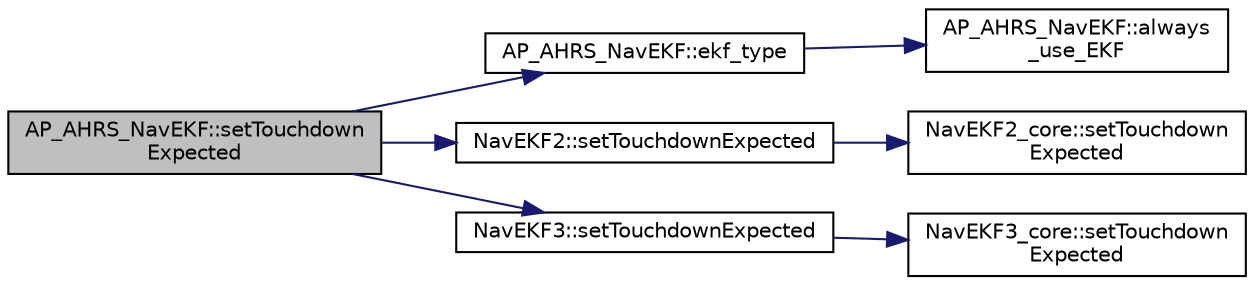 digraph "AP_AHRS_NavEKF::setTouchdownExpected"
{
 // INTERACTIVE_SVG=YES
  edge [fontname="Helvetica",fontsize="10",labelfontname="Helvetica",labelfontsize="10"];
  node [fontname="Helvetica",fontsize="10",shape=record];
  rankdir="LR";
  Node1 [label="AP_AHRS_NavEKF::setTouchdown\lExpected",height=0.2,width=0.4,color="black", fillcolor="grey75", style="filled", fontcolor="black"];
  Node1 -> Node2 [color="midnightblue",fontsize="10",style="solid",fontname="Helvetica"];
  Node2 [label="AP_AHRS_NavEKF::ekf_type",height=0.2,width=0.4,color="black", fillcolor="white", style="filled",URL="$classAP__AHRS__NavEKF.html#a2421598bfc909c228709f99347a5fcea"];
  Node2 -> Node3 [color="midnightblue",fontsize="10",style="solid",fontname="Helvetica"];
  Node3 [label="AP_AHRS_NavEKF::always\l_use_EKF",height=0.2,width=0.4,color="black", fillcolor="white", style="filled",URL="$classAP__AHRS__NavEKF.html#a9af775a381a41ff78ac75a06ba7b1a05"];
  Node1 -> Node4 [color="midnightblue",fontsize="10",style="solid",fontname="Helvetica"];
  Node4 [label="NavEKF2::setTouchdownExpected",height=0.2,width=0.4,color="black", fillcolor="white", style="filled",URL="$classNavEKF2.html#af13c1b34e129c44cc350ab1f1b16d843"];
  Node4 -> Node5 [color="midnightblue",fontsize="10",style="solid",fontname="Helvetica"];
  Node5 [label="NavEKF2_core::setTouchdown\lExpected",height=0.2,width=0.4,color="black", fillcolor="white", style="filled",URL="$classNavEKF2__core.html#ac987e26cd657a5f2a35d0a41be929547"];
  Node1 -> Node6 [color="midnightblue",fontsize="10",style="solid",fontname="Helvetica"];
  Node6 [label="NavEKF3::setTouchdownExpected",height=0.2,width=0.4,color="black", fillcolor="white", style="filled",URL="$classNavEKF3.html#a0340e690ce6ac3dbd9aa118b28aaadbe"];
  Node6 -> Node7 [color="midnightblue",fontsize="10",style="solid",fontname="Helvetica"];
  Node7 [label="NavEKF3_core::setTouchdown\lExpected",height=0.2,width=0.4,color="black", fillcolor="white", style="filled",URL="$classNavEKF3__core.html#ad6e45641631eb3d1112a23b8e56ad630"];
}
